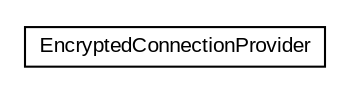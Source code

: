 #!/usr/local/bin/dot
#
# Class diagram 
# Generated by UMLGraph version R5_6-24-gf6e263 (http://www.umlgraph.org/)
#

digraph G {
	edge [fontname="arial",fontsize=10,labelfontname="arial",labelfontsize=10];
	node [fontname="arial",fontsize=10,shape=plaintext];
	nodesep=0.25;
	ranksep=0.5;
	// org.miloss.fgsms.quartz.EncryptedConnectionProvider
	c77048 [label=<<table title="org.miloss.fgsms.quartz.EncryptedConnectionProvider" border="0" cellborder="1" cellspacing="0" cellpadding="2" port="p" href="./EncryptedConnectionProvider.html">
		<tr><td><table border="0" cellspacing="0" cellpadding="1">
<tr><td align="center" balign="center"> EncryptedConnectionProvider </td></tr>
		</table></td></tr>
		</table>>, URL="./EncryptedConnectionProvider.html", fontname="arial", fontcolor="black", fontsize=10.0];
}

